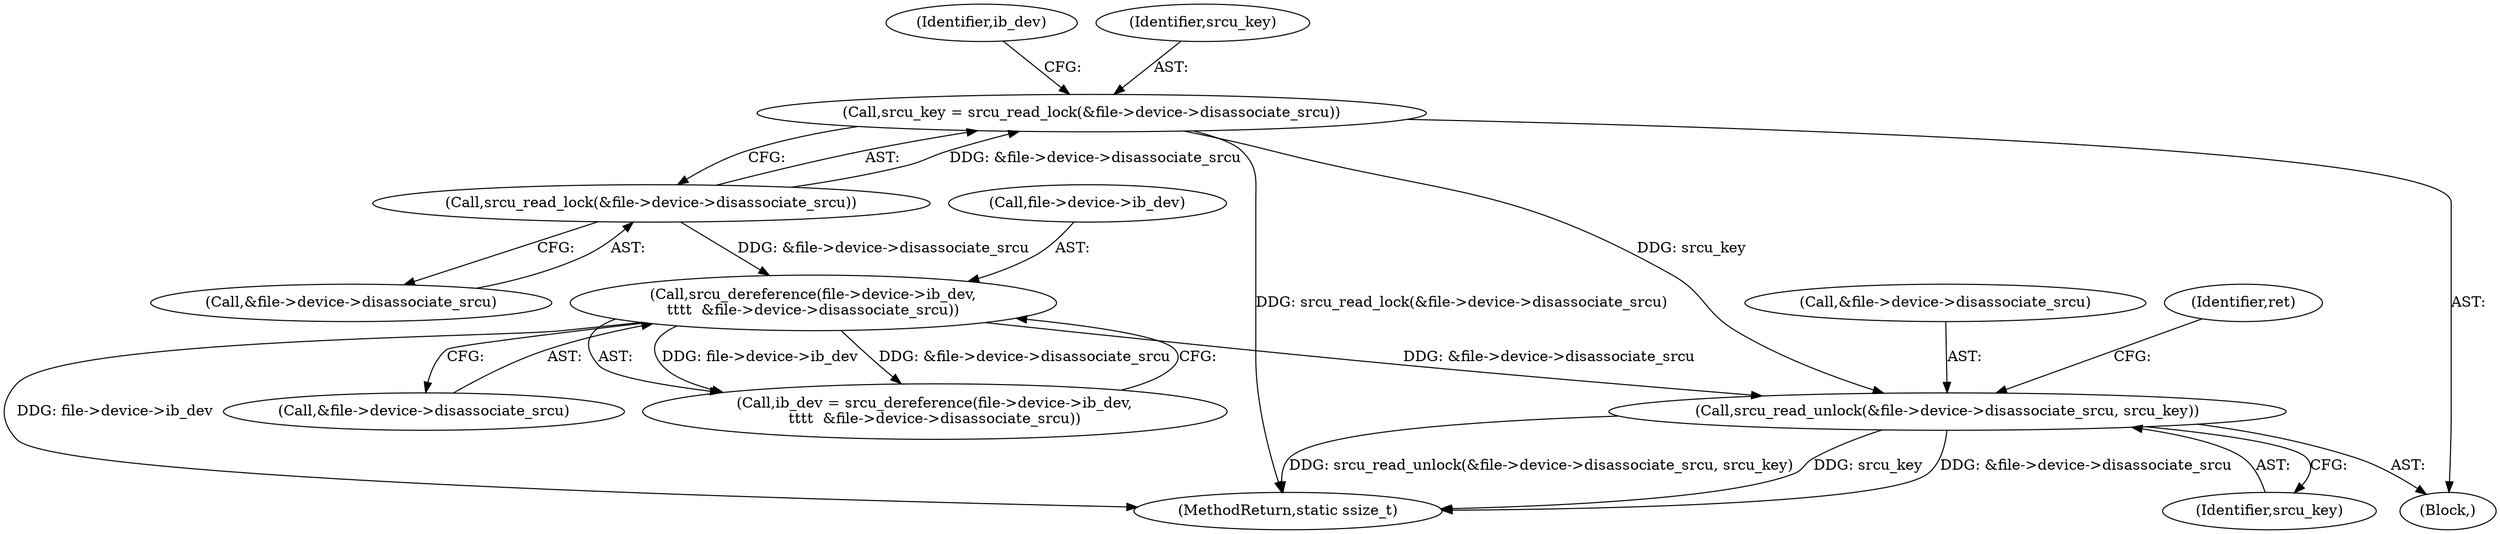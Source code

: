 digraph "0_linux_e6bd18f57aad1a2d1ef40e646d03ed0f2515c9e3_1@API" {
"1000530" [label="(Call,srcu_read_unlock(&file->device->disassociate_srcu, srcu_key))"];
"1000155" [label="(Call,srcu_dereference(file->device->ib_dev,\n\t\t\t\t  &file->device->disassociate_srcu))"];
"1000146" [label="(Call,srcu_read_lock(&file->device->disassociate_srcu))"];
"1000144" [label="(Call,srcu_key = srcu_read_lock(&file->device->disassociate_srcu))"];
"1000144" [label="(Call,srcu_key = srcu_read_lock(&file->device->disassociate_srcu))"];
"1000531" [label="(Call,&file->device->disassociate_srcu)"];
"1000530" [label="(Call,srcu_read_unlock(&file->device->disassociate_srcu, srcu_key))"];
"1000537" [label="(Identifier,srcu_key)"];
"1000147" [label="(Call,&file->device->disassociate_srcu)"];
"1000105" [label="(Block,)"];
"1000539" [label="(Identifier,ret)"];
"1000154" [label="(Identifier,ib_dev)"];
"1000161" [label="(Call,&file->device->disassociate_srcu)"];
"1000156" [label="(Call,file->device->ib_dev)"];
"1000146" [label="(Call,srcu_read_lock(&file->device->disassociate_srcu))"];
"1000153" [label="(Call,ib_dev = srcu_dereference(file->device->ib_dev,\n\t\t\t\t  &file->device->disassociate_srcu))"];
"1000145" [label="(Identifier,srcu_key)"];
"1000540" [label="(MethodReturn,static ssize_t)"];
"1000155" [label="(Call,srcu_dereference(file->device->ib_dev,\n\t\t\t\t  &file->device->disassociate_srcu))"];
"1000530" -> "1000105"  [label="AST: "];
"1000530" -> "1000537"  [label="CFG: "];
"1000531" -> "1000530"  [label="AST: "];
"1000537" -> "1000530"  [label="AST: "];
"1000539" -> "1000530"  [label="CFG: "];
"1000530" -> "1000540"  [label="DDG: &file->device->disassociate_srcu"];
"1000530" -> "1000540"  [label="DDG: srcu_read_unlock(&file->device->disassociate_srcu, srcu_key)"];
"1000530" -> "1000540"  [label="DDG: srcu_key"];
"1000155" -> "1000530"  [label="DDG: &file->device->disassociate_srcu"];
"1000144" -> "1000530"  [label="DDG: srcu_key"];
"1000155" -> "1000153"  [label="AST: "];
"1000155" -> "1000161"  [label="CFG: "];
"1000156" -> "1000155"  [label="AST: "];
"1000161" -> "1000155"  [label="AST: "];
"1000153" -> "1000155"  [label="CFG: "];
"1000155" -> "1000540"  [label="DDG: file->device->ib_dev"];
"1000155" -> "1000153"  [label="DDG: file->device->ib_dev"];
"1000155" -> "1000153"  [label="DDG: &file->device->disassociate_srcu"];
"1000146" -> "1000155"  [label="DDG: &file->device->disassociate_srcu"];
"1000146" -> "1000144"  [label="AST: "];
"1000146" -> "1000147"  [label="CFG: "];
"1000147" -> "1000146"  [label="AST: "];
"1000144" -> "1000146"  [label="CFG: "];
"1000146" -> "1000144"  [label="DDG: &file->device->disassociate_srcu"];
"1000144" -> "1000105"  [label="AST: "];
"1000145" -> "1000144"  [label="AST: "];
"1000154" -> "1000144"  [label="CFG: "];
"1000144" -> "1000540"  [label="DDG: srcu_read_lock(&file->device->disassociate_srcu)"];
}

